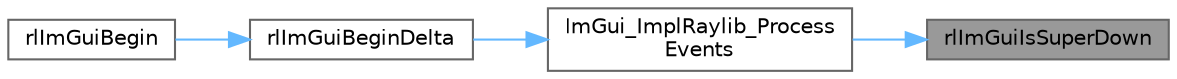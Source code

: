 digraph "rlImGuiIsSuperDown"
{
 // LATEX_PDF_SIZE
  bgcolor="transparent";
  edge [fontname=Helvetica,fontsize=10,labelfontname=Helvetica,labelfontsize=10];
  node [fontname=Helvetica,fontsize=10,shape=box,height=0.2,width=0.4];
  rankdir="RL";
  Node1 [id="Node000001",label="rlImGuiIsSuperDown",height=0.2,width=0.4,color="gray40", fillcolor="grey60", style="filled", fontcolor="black",tooltip=" "];
  Node1 -> Node2 [id="edge1_Node000001_Node000002",dir="back",color="steelblue1",style="solid",tooltip=" "];
  Node2 [id="Node000002",label="ImGui_ImplRaylib_Process\lEvents",height=0.2,width=0.4,color="grey40", fillcolor="white", style="filled",URL="$rl_im_gui_8cpp.html#ac7534a7fcd2a02821edaff0e9abd7d71",tooltip=" "];
  Node2 -> Node3 [id="edge2_Node000002_Node000003",dir="back",color="steelblue1",style="solid",tooltip=" "];
  Node3 [id="Node000003",label="rlImGuiBeginDelta",height=0.2,width=0.4,color="grey40", fillcolor="white", style="filled",URL="$rl_im_gui_8cpp.html#a849c30820adf25dbde79703c16aee20b",tooltip="Starts a new ImGui Frame with a specified delta time."];
  Node3 -> Node4 [id="edge3_Node000003_Node000004",dir="back",color="steelblue1",style="solid",tooltip=" "];
  Node4 [id="Node000004",label="rlImGuiBegin",height=0.2,width=0.4,color="grey40", fillcolor="white", style="filled",URL="$rl_im_gui_8cpp.html#a7dcb4320577baa0e3c61189ece20a953",tooltip="Starts a new ImGui Frame Calls ImGui_ImplRaylib_NewFrame, ImGui_ImplRaylib_ProcessEvents,..."];
}
